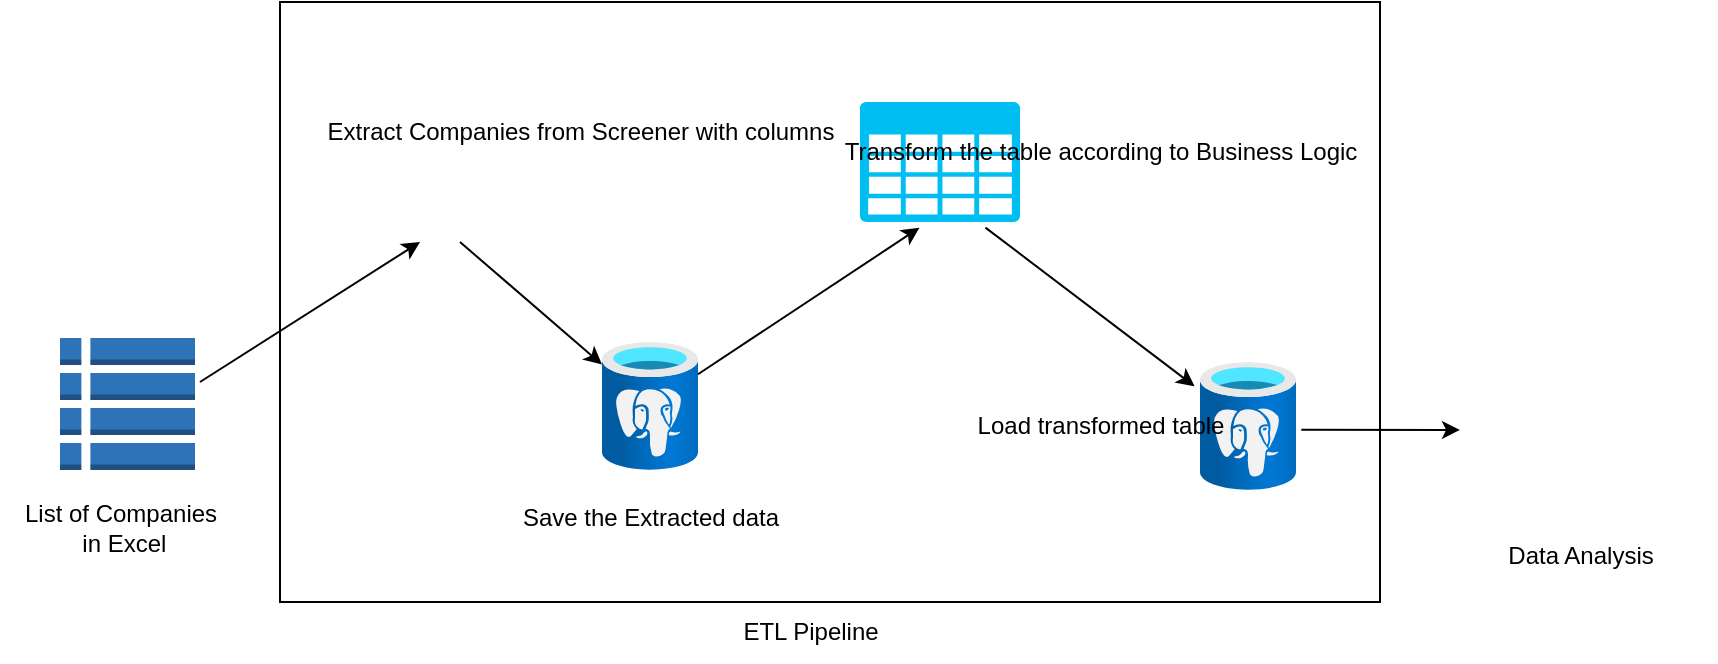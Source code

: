 <mxfile version="26.2.14">
  <diagram name="Page-1" id="uotjWBlcmdlJuuX1ALOv">
    <mxGraphModel dx="819" dy="484" grid="1" gridSize="10" guides="1" tooltips="1" connect="1" arrows="1" fold="1" page="1" pageScale="1" pageWidth="850" pageHeight="1100" math="0" shadow="0">
      <root>
        <mxCell id="0" />
        <mxCell id="1" parent="0" />
        <mxCell id="kGMsECMsdV0A2mrFXDQv-20" value="" style="rounded=0;whiteSpace=wrap;html=1;" vertex="1" parent="1">
          <mxGeometry x="170" y="380" width="550" height="300" as="geometry" />
        </mxCell>
        <mxCell id="kGMsECMsdV0A2mrFXDQv-15" value="" style="shape=image;html=1;verticalAlign=top;verticalLabelPosition=bottom;labelBackgroundColor=#ffffff;imageAspect=0;aspect=fixed;image=https://cdn2.iconfinder.com/data/icons/whcompare-isometric-web-hosting-servers/50/fast-website-load-speed-128.png" vertex="1" parent="1">
          <mxGeometry x="200" y="420" width="80" height="80" as="geometry" />
        </mxCell>
        <mxCell id="kGMsECMsdV0A2mrFXDQv-16" value="" style="image;aspect=fixed;html=1;points=[];align=center;fontSize=12;image=img/lib/azure2/databases/Azure_Database_PostgreSQL_Server.svg;" vertex="1" parent="1">
          <mxGeometry x="331" y="550" width="48" height="64" as="geometry" />
        </mxCell>
        <mxCell id="kGMsECMsdV0A2mrFXDQv-17" value="" style="verticalLabelPosition=bottom;html=1;verticalAlign=top;align=center;strokeColor=none;fillColor=#00BEF2;shape=mxgraph.azure.storage;pointerEvents=1;" vertex="1" parent="1">
          <mxGeometry x="460" y="430" width="80" height="60" as="geometry" />
        </mxCell>
        <mxCell id="kGMsECMsdV0A2mrFXDQv-18" value="" style="image;aspect=fixed;html=1;points=[];align=center;fontSize=12;image=img/lib/azure2/databases/Azure_Database_PostgreSQL_Server.svg;" vertex="1" parent="1">
          <mxGeometry x="630" y="560" width="48" height="64" as="geometry" />
        </mxCell>
        <mxCell id="kGMsECMsdV0A2mrFXDQv-21" value="&lt;span style=&quot;text-wrap-mode: wrap;&quot;&gt;List of Companies&lt;/span&gt;&lt;div&gt;&lt;span style=&quot;text-wrap-mode: wrap;&quot;&gt;&amp;nbsp;in Excel&lt;/span&gt;&lt;/div&gt;" style="text;html=1;align=center;verticalAlign=middle;resizable=0;points=[];autosize=1;strokeColor=none;fillColor=none;" vertex="1" parent="1">
          <mxGeometry x="30" y="623" width="120" height="40" as="geometry" />
        </mxCell>
        <mxCell id="kGMsECMsdV0A2mrFXDQv-22" value="" style="endArrow=classic;html=1;rounded=0;entryX=0.5;entryY=1;entryDx=0;entryDy=0;" edge="1" parent="1" target="kGMsECMsdV0A2mrFXDQv-15">
          <mxGeometry width="50" height="50" relative="1" as="geometry">
            <mxPoint x="130" y="570" as="sourcePoint" />
            <mxPoint x="460" y="500" as="targetPoint" />
          </mxGeometry>
        </mxCell>
        <mxCell id="kGMsECMsdV0A2mrFXDQv-23" value="&lt;span style=&quot;text-wrap-mode: wrap;&quot;&gt;Extract Companies from Screener with columns&lt;/span&gt;" style="text;html=1;align=center;verticalAlign=middle;resizable=0;points=[];autosize=1;strokeColor=none;fillColor=none;" vertex="1" parent="1">
          <mxGeometry x="180" y="430" width="280" height="30" as="geometry" />
        </mxCell>
        <mxCell id="kGMsECMsdV0A2mrFXDQv-24" value="" style="endArrow=classic;html=1;rounded=0;exitX=0.75;exitY=1;exitDx=0;exitDy=0;" edge="1" parent="1" source="kGMsECMsdV0A2mrFXDQv-15" target="kGMsECMsdV0A2mrFXDQv-16">
          <mxGeometry width="50" height="50" relative="1" as="geometry">
            <mxPoint x="150" y="580" as="sourcePoint" />
            <mxPoint x="250" y="510" as="targetPoint" />
          </mxGeometry>
        </mxCell>
        <mxCell id="kGMsECMsdV0A2mrFXDQv-25" value="&lt;span style=&quot;text-wrap-mode: wrap;&quot;&gt;Save the Extracted data&lt;/span&gt;" style="text;html=1;align=center;verticalAlign=middle;resizable=0;points=[];autosize=1;strokeColor=none;fillColor=none;" vertex="1" parent="1">
          <mxGeometry x="280" y="623" width="150" height="30" as="geometry" />
        </mxCell>
        <mxCell id="kGMsECMsdV0A2mrFXDQv-27" value="" style="endArrow=classic;html=1;rounded=0;entryX=0.372;entryY=1.047;entryDx=0;entryDy=0;entryPerimeter=0;" edge="1" parent="1" source="kGMsECMsdV0A2mrFXDQv-16" target="kGMsECMsdV0A2mrFXDQv-17">
          <mxGeometry width="50" height="50" relative="1" as="geometry">
            <mxPoint x="490" y="600" as="sourcePoint" />
            <mxPoint x="540" y="550" as="targetPoint" />
          </mxGeometry>
        </mxCell>
        <mxCell id="kGMsECMsdV0A2mrFXDQv-28" value="&lt;span style=&quot;text-wrap-mode: wrap;&quot;&gt;Transform the table according to Business Logic&lt;/span&gt;" style="text;html=1;align=center;verticalAlign=middle;resizable=0;points=[];autosize=1;strokeColor=none;fillColor=none;" vertex="1" parent="1">
          <mxGeometry x="440" y="440" width="280" height="30" as="geometry" />
        </mxCell>
        <mxCell id="kGMsECMsdV0A2mrFXDQv-29" value="" style="endArrow=classic;html=1;rounded=0;entryX=-0.056;entryY=0.19;entryDx=0;entryDy=0;entryPerimeter=0;exitX=0.784;exitY=1.047;exitDx=0;exitDy=0;exitPerimeter=0;" edge="1" parent="1" source="kGMsECMsdV0A2mrFXDQv-17" target="kGMsECMsdV0A2mrFXDQv-18">
          <mxGeometry width="50" height="50" relative="1" as="geometry">
            <mxPoint x="490" y="550" as="sourcePoint" />
            <mxPoint x="540" y="500" as="targetPoint" />
          </mxGeometry>
        </mxCell>
        <mxCell id="kGMsECMsdV0A2mrFXDQv-30" value="&lt;span style=&quot;text-wrap-mode: wrap;&quot;&gt;Load transformed table&lt;/span&gt;" style="text;html=1;align=center;verticalAlign=middle;resizable=0;points=[];autosize=1;strokeColor=none;fillColor=none;" vertex="1" parent="1">
          <mxGeometry x="505" y="577" width="150" height="30" as="geometry" />
        </mxCell>
        <mxCell id="kGMsECMsdV0A2mrFXDQv-31" value="" style="endArrow=classic;html=1;rounded=0;exitX=1.055;exitY=0.53;exitDx=0;exitDy=0;exitPerimeter=0;" edge="1" parent="1" source="kGMsECMsdV0A2mrFXDQv-18" target="kGMsECMsdV0A2mrFXDQv-33">
          <mxGeometry width="50" height="50" relative="1" as="geometry">
            <mxPoint x="490" y="630" as="sourcePoint" />
            <mxPoint x="654" y="710" as="targetPoint" />
          </mxGeometry>
        </mxCell>
        <mxCell id="kGMsECMsdV0A2mrFXDQv-32" value="&lt;span style=&quot;text-wrap-mode: wrap;&quot;&gt;Data Analysis&lt;/span&gt;" style="text;html=1;align=center;verticalAlign=middle;resizable=0;points=[];autosize=1;strokeColor=none;fillColor=none;" vertex="1" parent="1">
          <mxGeometry x="770" y="642" width="100" height="30" as="geometry" />
        </mxCell>
        <mxCell id="kGMsECMsdV0A2mrFXDQv-33" value="" style="shape=image;html=1;verticalAlign=top;verticalLabelPosition=bottom;labelBackgroundColor=#ffffff;imageAspect=0;aspect=fixed;image=https://cdn2.iconfinder.com/data/icons/linance/48/15_Chart-128.png" vertex="1" parent="1">
          <mxGeometry x="760" y="530" width="128" height="128" as="geometry" />
        </mxCell>
        <mxCell id="kGMsECMsdV0A2mrFXDQv-34" value="ETL Pipeline" style="text;html=1;align=center;verticalAlign=middle;resizable=0;points=[];autosize=1;strokeColor=none;fillColor=none;" vertex="1" parent="1">
          <mxGeometry x="390" y="680" width="90" height="30" as="geometry" />
        </mxCell>
        <mxCell id="kGMsECMsdV0A2mrFXDQv-35" value="" style="outlineConnect=0;dashed=0;verticalLabelPosition=bottom;verticalAlign=top;align=center;html=1;shape=mxgraph.aws3.table;fillColor=#2E73B8;gradientColor=none;" vertex="1" parent="1">
          <mxGeometry x="60" y="548" width="67.5" height="66" as="geometry" />
        </mxCell>
      </root>
    </mxGraphModel>
  </diagram>
</mxfile>

